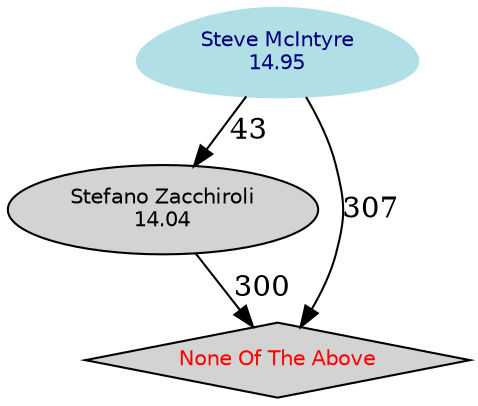 digraph Results {
  ranksep=0.25;
 "Stefano Zacchiroli\n14.04" [ style="filled" , fontname="Helvetica", fontsize=10  ];
 "Stefano Zacchiroli\n14.04" -> "None Of The Above" [ label="300" ];
 "Steve McIntyre\n14.95" [ style="filled" , color="powderblue", shape=egg, fontcolor="NavyBlue", fontname="Helvetica", fontsize=10  ];
 "Steve McIntyre\n14.95" -> "Stefano Zacchiroli\n14.04" [ label="43" ];
 "Steve McIntyre\n14.95" -> "None Of The Above" [ label="307" ];
 "None Of The Above" [ style="filled" , shape=diamond, fontcolor="Red", fontname="Helvetica", fontsize=10  ];
}
